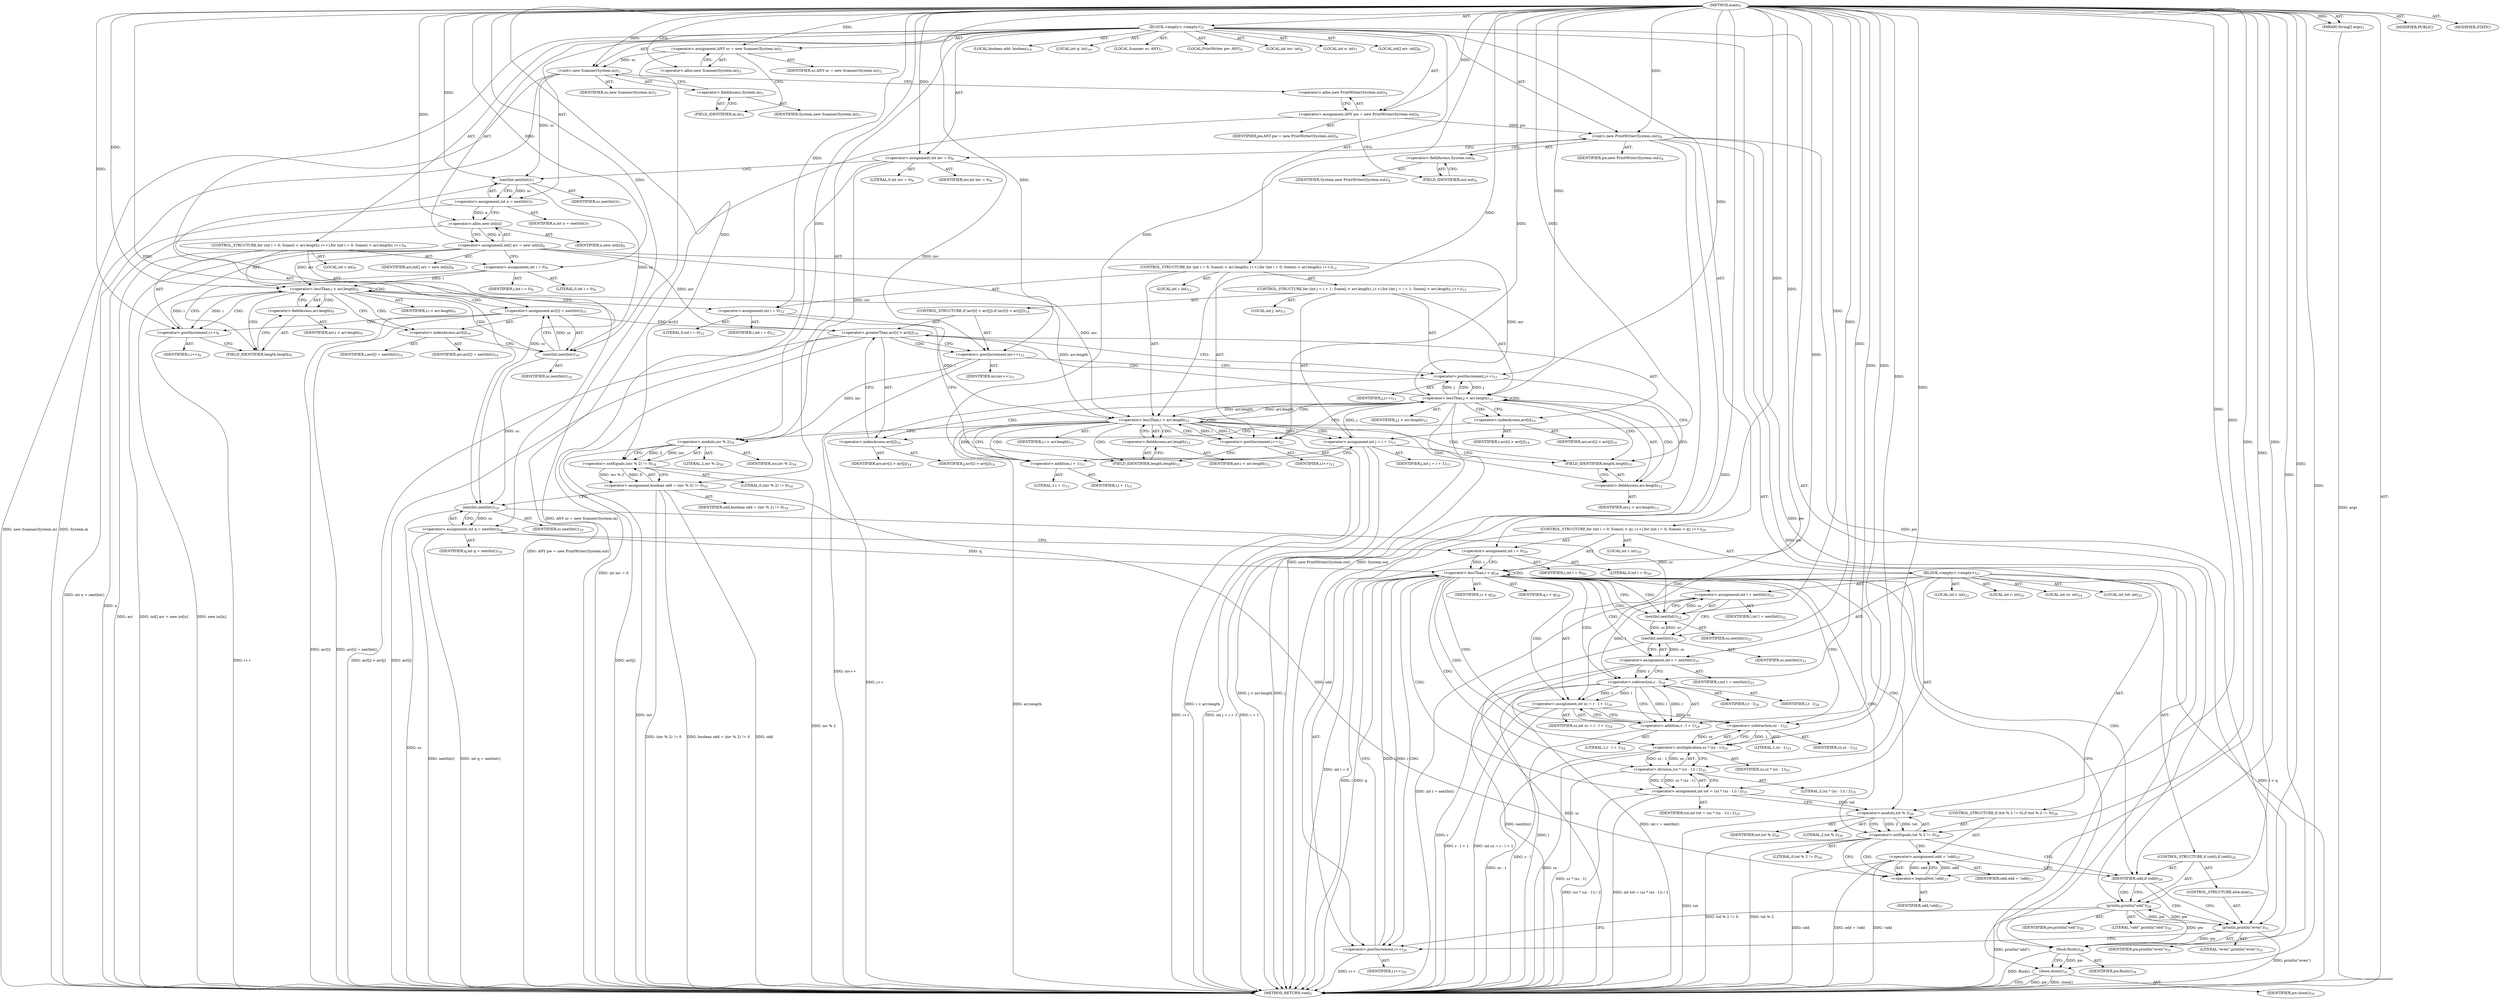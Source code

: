 digraph "main" {  
"21" [label = <(METHOD,main)<SUB>1</SUB>> ]
"22" [label = <(PARAM,String[] args)<SUB>1</SUB>> ]
"23" [label = <(BLOCK,&lt;empty&gt;,&lt;empty&gt;)<SUB>2</SUB>> ]
"4" [label = <(LOCAL,Scanner sc: ANY)<SUB>3</SUB>> ]
"24" [label = <(&lt;operator&gt;.assignment,ANY sc = new Scanner(System.in))<SUB>3</SUB>> ]
"25" [label = <(IDENTIFIER,sc,ANY sc = new Scanner(System.in))<SUB>3</SUB>> ]
"26" [label = <(&lt;operator&gt;.alloc,new Scanner(System.in))<SUB>3</SUB>> ]
"27" [label = <(&lt;init&gt;,new Scanner(System.in))<SUB>3</SUB>> ]
"3" [label = <(IDENTIFIER,sc,new Scanner(System.in))<SUB>3</SUB>> ]
"28" [label = <(&lt;operator&gt;.fieldAccess,System.in)<SUB>3</SUB>> ]
"29" [label = <(IDENTIFIER,System,new Scanner(System.in))<SUB>3</SUB>> ]
"30" [label = <(FIELD_IDENTIFIER,in,in)<SUB>3</SUB>> ]
"6" [label = <(LOCAL,PrintWriter pw: ANY)<SUB>4</SUB>> ]
"31" [label = <(&lt;operator&gt;.assignment,ANY pw = new PrintWriter(System.out))<SUB>4</SUB>> ]
"32" [label = <(IDENTIFIER,pw,ANY pw = new PrintWriter(System.out))<SUB>4</SUB>> ]
"33" [label = <(&lt;operator&gt;.alloc,new PrintWriter(System.out))<SUB>4</SUB>> ]
"34" [label = <(&lt;init&gt;,new PrintWriter(System.out))<SUB>4</SUB>> ]
"5" [label = <(IDENTIFIER,pw,new PrintWriter(System.out))<SUB>4</SUB>> ]
"35" [label = <(&lt;operator&gt;.fieldAccess,System.out)<SUB>4</SUB>> ]
"36" [label = <(IDENTIFIER,System,new PrintWriter(System.out))<SUB>4</SUB>> ]
"37" [label = <(FIELD_IDENTIFIER,out,out)<SUB>4</SUB>> ]
"38" [label = <(LOCAL,int inv: int)<SUB>6</SUB>> ]
"39" [label = <(&lt;operator&gt;.assignment,int inv = 0)<SUB>6</SUB>> ]
"40" [label = <(IDENTIFIER,inv,int inv = 0)<SUB>6</SUB>> ]
"41" [label = <(LITERAL,0,int inv = 0)<SUB>6</SUB>> ]
"42" [label = <(LOCAL,int n: int)<SUB>7</SUB>> ]
"43" [label = <(&lt;operator&gt;.assignment,int n = nextInt())<SUB>7</SUB>> ]
"44" [label = <(IDENTIFIER,n,int n = nextInt())<SUB>7</SUB>> ]
"45" [label = <(nextInt,nextInt())<SUB>7</SUB>> ]
"46" [label = <(IDENTIFIER,sc,nextInt())<SUB>7</SUB>> ]
"47" [label = <(LOCAL,int[] arr: int[])<SUB>8</SUB>> ]
"48" [label = <(&lt;operator&gt;.assignment,int[] arr = new int[n])<SUB>8</SUB>> ]
"49" [label = <(IDENTIFIER,arr,int[] arr = new int[n])<SUB>8</SUB>> ]
"50" [label = <(&lt;operator&gt;.alloc,new int[n])> ]
"51" [label = <(IDENTIFIER,n,new int[n])<SUB>8</SUB>> ]
"52" [label = <(CONTROL_STRUCTURE,for (int i = 0; Some(i &lt; arr.length); i++),for (int i = 0; Some(i &lt; arr.length); i++))<SUB>9</SUB>> ]
"53" [label = <(LOCAL,int i: int)<SUB>9</SUB>> ]
"54" [label = <(&lt;operator&gt;.assignment,int i = 0)<SUB>9</SUB>> ]
"55" [label = <(IDENTIFIER,i,int i = 0)<SUB>9</SUB>> ]
"56" [label = <(LITERAL,0,int i = 0)<SUB>9</SUB>> ]
"57" [label = <(&lt;operator&gt;.lessThan,i &lt; arr.length)<SUB>9</SUB>> ]
"58" [label = <(IDENTIFIER,i,i &lt; arr.length)<SUB>9</SUB>> ]
"59" [label = <(&lt;operator&gt;.fieldAccess,arr.length)<SUB>9</SUB>> ]
"60" [label = <(IDENTIFIER,arr,i &lt; arr.length)<SUB>9</SUB>> ]
"61" [label = <(FIELD_IDENTIFIER,length,length)<SUB>9</SUB>> ]
"62" [label = <(&lt;operator&gt;.postIncrement,i++)<SUB>9</SUB>> ]
"63" [label = <(IDENTIFIER,i,i++)<SUB>9</SUB>> ]
"64" [label = <(&lt;operator&gt;.assignment,arr[i] = nextInt())<SUB>10</SUB>> ]
"65" [label = <(&lt;operator&gt;.indexAccess,arr[i])<SUB>10</SUB>> ]
"66" [label = <(IDENTIFIER,arr,arr[i] = nextInt())<SUB>10</SUB>> ]
"67" [label = <(IDENTIFIER,i,arr[i] = nextInt())<SUB>10</SUB>> ]
"68" [label = <(nextInt,nextInt())<SUB>10</SUB>> ]
"69" [label = <(IDENTIFIER,sc,nextInt())<SUB>10</SUB>> ]
"70" [label = <(CONTROL_STRUCTURE,for (int i = 0; Some(i &lt; arr.length); i++),for (int i = 0; Some(i &lt; arr.length); i++))<SUB>12</SUB>> ]
"71" [label = <(LOCAL,int i: int)<SUB>12</SUB>> ]
"72" [label = <(&lt;operator&gt;.assignment,int i = 0)<SUB>12</SUB>> ]
"73" [label = <(IDENTIFIER,i,int i = 0)<SUB>12</SUB>> ]
"74" [label = <(LITERAL,0,int i = 0)<SUB>12</SUB>> ]
"75" [label = <(&lt;operator&gt;.lessThan,i &lt; arr.length)<SUB>12</SUB>> ]
"76" [label = <(IDENTIFIER,i,i &lt; arr.length)<SUB>12</SUB>> ]
"77" [label = <(&lt;operator&gt;.fieldAccess,arr.length)<SUB>12</SUB>> ]
"78" [label = <(IDENTIFIER,arr,i &lt; arr.length)<SUB>12</SUB>> ]
"79" [label = <(FIELD_IDENTIFIER,length,length)<SUB>12</SUB>> ]
"80" [label = <(&lt;operator&gt;.postIncrement,i++)<SUB>12</SUB>> ]
"81" [label = <(IDENTIFIER,i,i++)<SUB>12</SUB>> ]
"82" [label = <(CONTROL_STRUCTURE,for (int j = i + 1; Some(j &lt; arr.length); j++),for (int j = i + 1; Some(j &lt; arr.length); j++))<SUB>13</SUB>> ]
"83" [label = <(LOCAL,int j: int)<SUB>13</SUB>> ]
"84" [label = <(&lt;operator&gt;.assignment,int j = i + 1)<SUB>13</SUB>> ]
"85" [label = <(IDENTIFIER,j,int j = i + 1)<SUB>13</SUB>> ]
"86" [label = <(&lt;operator&gt;.addition,i + 1)<SUB>13</SUB>> ]
"87" [label = <(IDENTIFIER,i,i + 1)<SUB>13</SUB>> ]
"88" [label = <(LITERAL,1,i + 1)<SUB>13</SUB>> ]
"89" [label = <(&lt;operator&gt;.lessThan,j &lt; arr.length)<SUB>13</SUB>> ]
"90" [label = <(IDENTIFIER,j,j &lt; arr.length)<SUB>13</SUB>> ]
"91" [label = <(&lt;operator&gt;.fieldAccess,arr.length)<SUB>13</SUB>> ]
"92" [label = <(IDENTIFIER,arr,j &lt; arr.length)<SUB>13</SUB>> ]
"93" [label = <(FIELD_IDENTIFIER,length,length)<SUB>13</SUB>> ]
"94" [label = <(&lt;operator&gt;.postIncrement,j++)<SUB>13</SUB>> ]
"95" [label = <(IDENTIFIER,j,j++)<SUB>13</SUB>> ]
"96" [label = <(CONTROL_STRUCTURE,if (arr[i] &gt; arr[j]),if (arr[i] &gt; arr[j]))<SUB>14</SUB>> ]
"97" [label = <(&lt;operator&gt;.greaterThan,arr[i] &gt; arr[j])<SUB>14</SUB>> ]
"98" [label = <(&lt;operator&gt;.indexAccess,arr[i])<SUB>14</SUB>> ]
"99" [label = <(IDENTIFIER,arr,arr[i] &gt; arr[j])<SUB>14</SUB>> ]
"100" [label = <(IDENTIFIER,i,arr[i] &gt; arr[j])<SUB>14</SUB>> ]
"101" [label = <(&lt;operator&gt;.indexAccess,arr[j])<SUB>14</SUB>> ]
"102" [label = <(IDENTIFIER,arr,arr[i] &gt; arr[j])<SUB>14</SUB>> ]
"103" [label = <(IDENTIFIER,j,arr[i] &gt; arr[j])<SUB>14</SUB>> ]
"104" [label = <(&lt;operator&gt;.postIncrement,inv++)<SUB>15</SUB>> ]
"105" [label = <(IDENTIFIER,inv,inv++)<SUB>15</SUB>> ]
"106" [label = <(LOCAL,boolean odd: boolean)<SUB>18</SUB>> ]
"107" [label = <(&lt;operator&gt;.assignment,boolean odd = (inv % 2) != 0)<SUB>18</SUB>> ]
"108" [label = <(IDENTIFIER,odd,boolean odd = (inv % 2) != 0)<SUB>18</SUB>> ]
"109" [label = <(&lt;operator&gt;.notEquals,(inv % 2) != 0)<SUB>18</SUB>> ]
"110" [label = <(&lt;operator&gt;.modulo,inv % 2)<SUB>18</SUB>> ]
"111" [label = <(IDENTIFIER,inv,inv % 2)<SUB>18</SUB>> ]
"112" [label = <(LITERAL,2,inv % 2)<SUB>18</SUB>> ]
"113" [label = <(LITERAL,0,(inv % 2) != 0)<SUB>18</SUB>> ]
"114" [label = <(LOCAL,int q: int)<SUB>19</SUB>> ]
"115" [label = <(&lt;operator&gt;.assignment,int q = nextInt())<SUB>19</SUB>> ]
"116" [label = <(IDENTIFIER,q,int q = nextInt())<SUB>19</SUB>> ]
"117" [label = <(nextInt,nextInt())<SUB>19</SUB>> ]
"118" [label = <(IDENTIFIER,sc,nextInt())<SUB>19</SUB>> ]
"119" [label = <(CONTROL_STRUCTURE,for (int i = 0; Some(i &lt; q); i++),for (int i = 0; Some(i &lt; q); i++))<SUB>20</SUB>> ]
"120" [label = <(LOCAL,int i: int)<SUB>20</SUB>> ]
"121" [label = <(&lt;operator&gt;.assignment,int i = 0)<SUB>20</SUB>> ]
"122" [label = <(IDENTIFIER,i,int i = 0)<SUB>20</SUB>> ]
"123" [label = <(LITERAL,0,int i = 0)<SUB>20</SUB>> ]
"124" [label = <(&lt;operator&gt;.lessThan,i &lt; q)<SUB>20</SUB>> ]
"125" [label = <(IDENTIFIER,i,i &lt; q)<SUB>20</SUB>> ]
"126" [label = <(IDENTIFIER,q,i &lt; q)<SUB>20</SUB>> ]
"127" [label = <(&lt;operator&gt;.postIncrement,i++)<SUB>20</SUB>> ]
"128" [label = <(IDENTIFIER,i,i++)<SUB>20</SUB>> ]
"129" [label = <(BLOCK,&lt;empty&gt;,&lt;empty&gt;)<SUB>21</SUB>> ]
"130" [label = <(LOCAL,int l: int)<SUB>22</SUB>> ]
"131" [label = <(&lt;operator&gt;.assignment,int l = nextInt())<SUB>22</SUB>> ]
"132" [label = <(IDENTIFIER,l,int l = nextInt())<SUB>22</SUB>> ]
"133" [label = <(nextInt,nextInt())<SUB>22</SUB>> ]
"134" [label = <(IDENTIFIER,sc,nextInt())<SUB>22</SUB>> ]
"135" [label = <(LOCAL,int r: int)<SUB>23</SUB>> ]
"136" [label = <(&lt;operator&gt;.assignment,int r = nextInt())<SUB>23</SUB>> ]
"137" [label = <(IDENTIFIER,r,int r = nextInt())<SUB>23</SUB>> ]
"138" [label = <(nextInt,nextInt())<SUB>23</SUB>> ]
"139" [label = <(IDENTIFIER,sc,nextInt())<SUB>23</SUB>> ]
"140" [label = <(LOCAL,int sz: int)<SUB>24</SUB>> ]
"141" [label = <(&lt;operator&gt;.assignment,int sz = r - l + 1)<SUB>24</SUB>> ]
"142" [label = <(IDENTIFIER,sz,int sz = r - l + 1)<SUB>24</SUB>> ]
"143" [label = <(&lt;operator&gt;.addition,r - l + 1)<SUB>24</SUB>> ]
"144" [label = <(&lt;operator&gt;.subtraction,r - l)<SUB>24</SUB>> ]
"145" [label = <(IDENTIFIER,r,r - l)<SUB>24</SUB>> ]
"146" [label = <(IDENTIFIER,l,r - l)<SUB>24</SUB>> ]
"147" [label = <(LITERAL,1,r - l + 1)<SUB>24</SUB>> ]
"148" [label = <(LOCAL,int tot: int)<SUB>25</SUB>> ]
"149" [label = <(&lt;operator&gt;.assignment,int tot = (sz * (sz - 1)) / 2)<SUB>25</SUB>> ]
"150" [label = <(IDENTIFIER,tot,int tot = (sz * (sz - 1)) / 2)<SUB>25</SUB>> ]
"151" [label = <(&lt;operator&gt;.division,(sz * (sz - 1)) / 2)<SUB>25</SUB>> ]
"152" [label = <(&lt;operator&gt;.multiplication,sz * (sz - 1))<SUB>25</SUB>> ]
"153" [label = <(IDENTIFIER,sz,sz * (sz - 1))<SUB>25</SUB>> ]
"154" [label = <(&lt;operator&gt;.subtraction,sz - 1)<SUB>25</SUB>> ]
"155" [label = <(IDENTIFIER,sz,sz - 1)<SUB>25</SUB>> ]
"156" [label = <(LITERAL,1,sz - 1)<SUB>25</SUB>> ]
"157" [label = <(LITERAL,2,(sz * (sz - 1)) / 2)<SUB>25</SUB>> ]
"158" [label = <(CONTROL_STRUCTURE,if (tot % 2 != 0),if (tot % 2 != 0))<SUB>26</SUB>> ]
"159" [label = <(&lt;operator&gt;.notEquals,tot % 2 != 0)<SUB>26</SUB>> ]
"160" [label = <(&lt;operator&gt;.modulo,tot % 2)<SUB>26</SUB>> ]
"161" [label = <(IDENTIFIER,tot,tot % 2)<SUB>26</SUB>> ]
"162" [label = <(LITERAL,2,tot % 2)<SUB>26</SUB>> ]
"163" [label = <(LITERAL,0,tot % 2 != 0)<SUB>26</SUB>> ]
"164" [label = <(&lt;operator&gt;.assignment,odd = !odd)<SUB>27</SUB>> ]
"165" [label = <(IDENTIFIER,odd,odd = !odd)<SUB>27</SUB>> ]
"166" [label = <(&lt;operator&gt;.logicalNot,!odd)<SUB>27</SUB>> ]
"167" [label = <(IDENTIFIER,odd,!odd)<SUB>27</SUB>> ]
"168" [label = <(CONTROL_STRUCTURE,if (odd),if (odd))<SUB>28</SUB>> ]
"169" [label = <(IDENTIFIER,odd,if (odd))<SUB>28</SUB>> ]
"170" [label = <(println,println(&quot;odd&quot;))<SUB>29</SUB>> ]
"171" [label = <(IDENTIFIER,pw,println(&quot;odd&quot;))<SUB>29</SUB>> ]
"172" [label = <(LITERAL,&quot;odd&quot;,println(&quot;odd&quot;))<SUB>29</SUB>> ]
"173" [label = <(CONTROL_STRUCTURE,else,else)<SUB>31</SUB>> ]
"174" [label = <(println,println(&quot;even&quot;))<SUB>31</SUB>> ]
"175" [label = <(IDENTIFIER,pw,println(&quot;even&quot;))<SUB>31</SUB>> ]
"176" [label = <(LITERAL,&quot;even&quot;,println(&quot;even&quot;))<SUB>31</SUB>> ]
"177" [label = <(flush,flush())<SUB>34</SUB>> ]
"178" [label = <(IDENTIFIER,pw,flush())<SUB>34</SUB>> ]
"179" [label = <(close,close())<SUB>35</SUB>> ]
"180" [label = <(IDENTIFIER,pw,close())<SUB>35</SUB>> ]
"181" [label = <(MODIFIER,PUBLIC)> ]
"182" [label = <(MODIFIER,STATIC)> ]
"183" [label = <(METHOD_RETURN,void)<SUB>1</SUB>> ]
  "21" -> "22"  [ label = "AST: "] 
  "21" -> "23"  [ label = "AST: "] 
  "21" -> "181"  [ label = "AST: "] 
  "21" -> "182"  [ label = "AST: "] 
  "21" -> "183"  [ label = "AST: "] 
  "23" -> "4"  [ label = "AST: "] 
  "23" -> "24"  [ label = "AST: "] 
  "23" -> "27"  [ label = "AST: "] 
  "23" -> "6"  [ label = "AST: "] 
  "23" -> "31"  [ label = "AST: "] 
  "23" -> "34"  [ label = "AST: "] 
  "23" -> "38"  [ label = "AST: "] 
  "23" -> "39"  [ label = "AST: "] 
  "23" -> "42"  [ label = "AST: "] 
  "23" -> "43"  [ label = "AST: "] 
  "23" -> "47"  [ label = "AST: "] 
  "23" -> "48"  [ label = "AST: "] 
  "23" -> "52"  [ label = "AST: "] 
  "23" -> "70"  [ label = "AST: "] 
  "23" -> "106"  [ label = "AST: "] 
  "23" -> "107"  [ label = "AST: "] 
  "23" -> "114"  [ label = "AST: "] 
  "23" -> "115"  [ label = "AST: "] 
  "23" -> "119"  [ label = "AST: "] 
  "23" -> "177"  [ label = "AST: "] 
  "23" -> "179"  [ label = "AST: "] 
  "24" -> "25"  [ label = "AST: "] 
  "24" -> "26"  [ label = "AST: "] 
  "27" -> "3"  [ label = "AST: "] 
  "27" -> "28"  [ label = "AST: "] 
  "28" -> "29"  [ label = "AST: "] 
  "28" -> "30"  [ label = "AST: "] 
  "31" -> "32"  [ label = "AST: "] 
  "31" -> "33"  [ label = "AST: "] 
  "34" -> "5"  [ label = "AST: "] 
  "34" -> "35"  [ label = "AST: "] 
  "35" -> "36"  [ label = "AST: "] 
  "35" -> "37"  [ label = "AST: "] 
  "39" -> "40"  [ label = "AST: "] 
  "39" -> "41"  [ label = "AST: "] 
  "43" -> "44"  [ label = "AST: "] 
  "43" -> "45"  [ label = "AST: "] 
  "45" -> "46"  [ label = "AST: "] 
  "48" -> "49"  [ label = "AST: "] 
  "48" -> "50"  [ label = "AST: "] 
  "50" -> "51"  [ label = "AST: "] 
  "52" -> "53"  [ label = "AST: "] 
  "52" -> "54"  [ label = "AST: "] 
  "52" -> "57"  [ label = "AST: "] 
  "52" -> "62"  [ label = "AST: "] 
  "52" -> "64"  [ label = "AST: "] 
  "54" -> "55"  [ label = "AST: "] 
  "54" -> "56"  [ label = "AST: "] 
  "57" -> "58"  [ label = "AST: "] 
  "57" -> "59"  [ label = "AST: "] 
  "59" -> "60"  [ label = "AST: "] 
  "59" -> "61"  [ label = "AST: "] 
  "62" -> "63"  [ label = "AST: "] 
  "64" -> "65"  [ label = "AST: "] 
  "64" -> "68"  [ label = "AST: "] 
  "65" -> "66"  [ label = "AST: "] 
  "65" -> "67"  [ label = "AST: "] 
  "68" -> "69"  [ label = "AST: "] 
  "70" -> "71"  [ label = "AST: "] 
  "70" -> "72"  [ label = "AST: "] 
  "70" -> "75"  [ label = "AST: "] 
  "70" -> "80"  [ label = "AST: "] 
  "70" -> "82"  [ label = "AST: "] 
  "72" -> "73"  [ label = "AST: "] 
  "72" -> "74"  [ label = "AST: "] 
  "75" -> "76"  [ label = "AST: "] 
  "75" -> "77"  [ label = "AST: "] 
  "77" -> "78"  [ label = "AST: "] 
  "77" -> "79"  [ label = "AST: "] 
  "80" -> "81"  [ label = "AST: "] 
  "82" -> "83"  [ label = "AST: "] 
  "82" -> "84"  [ label = "AST: "] 
  "82" -> "89"  [ label = "AST: "] 
  "82" -> "94"  [ label = "AST: "] 
  "82" -> "96"  [ label = "AST: "] 
  "84" -> "85"  [ label = "AST: "] 
  "84" -> "86"  [ label = "AST: "] 
  "86" -> "87"  [ label = "AST: "] 
  "86" -> "88"  [ label = "AST: "] 
  "89" -> "90"  [ label = "AST: "] 
  "89" -> "91"  [ label = "AST: "] 
  "91" -> "92"  [ label = "AST: "] 
  "91" -> "93"  [ label = "AST: "] 
  "94" -> "95"  [ label = "AST: "] 
  "96" -> "97"  [ label = "AST: "] 
  "96" -> "104"  [ label = "AST: "] 
  "97" -> "98"  [ label = "AST: "] 
  "97" -> "101"  [ label = "AST: "] 
  "98" -> "99"  [ label = "AST: "] 
  "98" -> "100"  [ label = "AST: "] 
  "101" -> "102"  [ label = "AST: "] 
  "101" -> "103"  [ label = "AST: "] 
  "104" -> "105"  [ label = "AST: "] 
  "107" -> "108"  [ label = "AST: "] 
  "107" -> "109"  [ label = "AST: "] 
  "109" -> "110"  [ label = "AST: "] 
  "109" -> "113"  [ label = "AST: "] 
  "110" -> "111"  [ label = "AST: "] 
  "110" -> "112"  [ label = "AST: "] 
  "115" -> "116"  [ label = "AST: "] 
  "115" -> "117"  [ label = "AST: "] 
  "117" -> "118"  [ label = "AST: "] 
  "119" -> "120"  [ label = "AST: "] 
  "119" -> "121"  [ label = "AST: "] 
  "119" -> "124"  [ label = "AST: "] 
  "119" -> "127"  [ label = "AST: "] 
  "119" -> "129"  [ label = "AST: "] 
  "121" -> "122"  [ label = "AST: "] 
  "121" -> "123"  [ label = "AST: "] 
  "124" -> "125"  [ label = "AST: "] 
  "124" -> "126"  [ label = "AST: "] 
  "127" -> "128"  [ label = "AST: "] 
  "129" -> "130"  [ label = "AST: "] 
  "129" -> "131"  [ label = "AST: "] 
  "129" -> "135"  [ label = "AST: "] 
  "129" -> "136"  [ label = "AST: "] 
  "129" -> "140"  [ label = "AST: "] 
  "129" -> "141"  [ label = "AST: "] 
  "129" -> "148"  [ label = "AST: "] 
  "129" -> "149"  [ label = "AST: "] 
  "129" -> "158"  [ label = "AST: "] 
  "129" -> "168"  [ label = "AST: "] 
  "131" -> "132"  [ label = "AST: "] 
  "131" -> "133"  [ label = "AST: "] 
  "133" -> "134"  [ label = "AST: "] 
  "136" -> "137"  [ label = "AST: "] 
  "136" -> "138"  [ label = "AST: "] 
  "138" -> "139"  [ label = "AST: "] 
  "141" -> "142"  [ label = "AST: "] 
  "141" -> "143"  [ label = "AST: "] 
  "143" -> "144"  [ label = "AST: "] 
  "143" -> "147"  [ label = "AST: "] 
  "144" -> "145"  [ label = "AST: "] 
  "144" -> "146"  [ label = "AST: "] 
  "149" -> "150"  [ label = "AST: "] 
  "149" -> "151"  [ label = "AST: "] 
  "151" -> "152"  [ label = "AST: "] 
  "151" -> "157"  [ label = "AST: "] 
  "152" -> "153"  [ label = "AST: "] 
  "152" -> "154"  [ label = "AST: "] 
  "154" -> "155"  [ label = "AST: "] 
  "154" -> "156"  [ label = "AST: "] 
  "158" -> "159"  [ label = "AST: "] 
  "158" -> "164"  [ label = "AST: "] 
  "159" -> "160"  [ label = "AST: "] 
  "159" -> "163"  [ label = "AST: "] 
  "160" -> "161"  [ label = "AST: "] 
  "160" -> "162"  [ label = "AST: "] 
  "164" -> "165"  [ label = "AST: "] 
  "164" -> "166"  [ label = "AST: "] 
  "166" -> "167"  [ label = "AST: "] 
  "168" -> "169"  [ label = "AST: "] 
  "168" -> "170"  [ label = "AST: "] 
  "168" -> "173"  [ label = "AST: "] 
  "170" -> "171"  [ label = "AST: "] 
  "170" -> "172"  [ label = "AST: "] 
  "173" -> "174"  [ label = "AST: "] 
  "174" -> "175"  [ label = "AST: "] 
  "174" -> "176"  [ label = "AST: "] 
  "177" -> "178"  [ label = "AST: "] 
  "179" -> "180"  [ label = "AST: "] 
  "24" -> "30"  [ label = "CFG: "] 
  "27" -> "33"  [ label = "CFG: "] 
  "31" -> "37"  [ label = "CFG: "] 
  "34" -> "39"  [ label = "CFG: "] 
  "39" -> "45"  [ label = "CFG: "] 
  "43" -> "50"  [ label = "CFG: "] 
  "48" -> "54"  [ label = "CFG: "] 
  "107" -> "117"  [ label = "CFG: "] 
  "115" -> "121"  [ label = "CFG: "] 
  "177" -> "179"  [ label = "CFG: "] 
  "179" -> "183"  [ label = "CFG: "] 
  "26" -> "24"  [ label = "CFG: "] 
  "28" -> "27"  [ label = "CFG: "] 
  "33" -> "31"  [ label = "CFG: "] 
  "35" -> "34"  [ label = "CFG: "] 
  "45" -> "43"  [ label = "CFG: "] 
  "50" -> "48"  [ label = "CFG: "] 
  "54" -> "61"  [ label = "CFG: "] 
  "57" -> "65"  [ label = "CFG: "] 
  "57" -> "72"  [ label = "CFG: "] 
  "62" -> "61"  [ label = "CFG: "] 
  "64" -> "62"  [ label = "CFG: "] 
  "72" -> "79"  [ label = "CFG: "] 
  "75" -> "86"  [ label = "CFG: "] 
  "75" -> "110"  [ label = "CFG: "] 
  "80" -> "79"  [ label = "CFG: "] 
  "109" -> "107"  [ label = "CFG: "] 
  "117" -> "115"  [ label = "CFG: "] 
  "121" -> "124"  [ label = "CFG: "] 
  "124" -> "133"  [ label = "CFG: "] 
  "124" -> "177"  [ label = "CFG: "] 
  "127" -> "124"  [ label = "CFG: "] 
  "30" -> "28"  [ label = "CFG: "] 
  "37" -> "35"  [ label = "CFG: "] 
  "59" -> "57"  [ label = "CFG: "] 
  "65" -> "68"  [ label = "CFG: "] 
  "68" -> "64"  [ label = "CFG: "] 
  "77" -> "75"  [ label = "CFG: "] 
  "84" -> "93"  [ label = "CFG: "] 
  "89" -> "98"  [ label = "CFG: "] 
  "89" -> "80"  [ label = "CFG: "] 
  "94" -> "93"  [ label = "CFG: "] 
  "110" -> "109"  [ label = "CFG: "] 
  "131" -> "138"  [ label = "CFG: "] 
  "136" -> "144"  [ label = "CFG: "] 
  "141" -> "154"  [ label = "CFG: "] 
  "149" -> "160"  [ label = "CFG: "] 
  "61" -> "59"  [ label = "CFG: "] 
  "79" -> "77"  [ label = "CFG: "] 
  "86" -> "84"  [ label = "CFG: "] 
  "91" -> "89"  [ label = "CFG: "] 
  "97" -> "104"  [ label = "CFG: "] 
  "97" -> "94"  [ label = "CFG: "] 
  "104" -> "94"  [ label = "CFG: "] 
  "133" -> "131"  [ label = "CFG: "] 
  "138" -> "136"  [ label = "CFG: "] 
  "143" -> "141"  [ label = "CFG: "] 
  "151" -> "149"  [ label = "CFG: "] 
  "159" -> "169"  [ label = "CFG: "] 
  "159" -> "166"  [ label = "CFG: "] 
  "164" -> "169"  [ label = "CFG: "] 
  "169" -> "170"  [ label = "CFG: "] 
  "169" -> "174"  [ label = "CFG: "] 
  "170" -> "127"  [ label = "CFG: "] 
  "93" -> "91"  [ label = "CFG: "] 
  "98" -> "101"  [ label = "CFG: "] 
  "101" -> "97"  [ label = "CFG: "] 
  "144" -> "143"  [ label = "CFG: "] 
  "152" -> "151"  [ label = "CFG: "] 
  "160" -> "159"  [ label = "CFG: "] 
  "166" -> "164"  [ label = "CFG: "] 
  "174" -> "127"  [ label = "CFG: "] 
  "154" -> "152"  [ label = "CFG: "] 
  "21" -> "26"  [ label = "CFG: "] 
  "22" -> "183"  [ label = "DDG: args"] 
  "24" -> "183"  [ label = "DDG: ANY sc = new Scanner(System.in)"] 
  "27" -> "183"  [ label = "DDG: System.in"] 
  "27" -> "183"  [ label = "DDG: new Scanner(System.in)"] 
  "31" -> "183"  [ label = "DDG: ANY pw = new PrintWriter(System.out)"] 
  "34" -> "183"  [ label = "DDG: System.out"] 
  "34" -> "183"  [ label = "DDG: new PrintWriter(System.out)"] 
  "39" -> "183"  [ label = "DDG: int inv = 0"] 
  "43" -> "183"  [ label = "DDG: int n = nextInt()"] 
  "48" -> "183"  [ label = "DDG: arr"] 
  "50" -> "183"  [ label = "DDG: n"] 
  "48" -> "183"  [ label = "DDG: new int[n]"] 
  "48" -> "183"  [ label = "DDG: int[] arr = new int[n]"] 
  "75" -> "183"  [ label = "DDG: arr.length"] 
  "75" -> "183"  [ label = "DDG: i &lt; arr.length"] 
  "107" -> "183"  [ label = "DDG: odd"] 
  "110" -> "183"  [ label = "DDG: inv"] 
  "109" -> "183"  [ label = "DDG: inv % 2"] 
  "107" -> "183"  [ label = "DDG: (inv % 2) != 0"] 
  "107" -> "183"  [ label = "DDG: boolean odd = (inv % 2) != 0"] 
  "117" -> "183"  [ label = "DDG: sc"] 
  "115" -> "183"  [ label = "DDG: nextInt()"] 
  "115" -> "183"  [ label = "DDG: int q = nextInt()"] 
  "121" -> "183"  [ label = "DDG: int i = 0"] 
  "124" -> "183"  [ label = "DDG: i"] 
  "124" -> "183"  [ label = "DDG: q"] 
  "124" -> "183"  [ label = "DDG: i &lt; q"] 
  "177" -> "183"  [ label = "DDG: flush()"] 
  "179" -> "183"  [ label = "DDG: pw"] 
  "179" -> "183"  [ label = "DDG: close()"] 
  "131" -> "183"  [ label = "DDG: int l = nextInt()"] 
  "138" -> "183"  [ label = "DDG: sc"] 
  "136" -> "183"  [ label = "DDG: nextInt()"] 
  "136" -> "183"  [ label = "DDG: int r = nextInt()"] 
  "144" -> "183"  [ label = "DDG: r"] 
  "144" -> "183"  [ label = "DDG: l"] 
  "143" -> "183"  [ label = "DDG: r - l"] 
  "141" -> "183"  [ label = "DDG: r - l + 1"] 
  "141" -> "183"  [ label = "DDG: int sz = r - l + 1"] 
  "152" -> "183"  [ label = "DDG: sz"] 
  "152" -> "183"  [ label = "DDG: sz - 1"] 
  "151" -> "183"  [ label = "DDG: sz * (sz - 1)"] 
  "149" -> "183"  [ label = "DDG: (sz * (sz - 1)) / 2"] 
  "149" -> "183"  [ label = "DDG: int tot = (sz * (sz - 1)) / 2"] 
  "160" -> "183"  [ label = "DDG: tot"] 
  "159" -> "183"  [ label = "DDG: tot % 2"] 
  "159" -> "183"  [ label = "DDG: tot % 2 != 0"] 
  "164" -> "183"  [ label = "DDG: odd"] 
  "164" -> "183"  [ label = "DDG: !odd"] 
  "164" -> "183"  [ label = "DDG: odd = !odd"] 
  "174" -> "183"  [ label = "DDG: println(&quot;even&quot;)"] 
  "170" -> "183"  [ label = "DDG: println(&quot;odd&quot;)"] 
  "127" -> "183"  [ label = "DDG: i++"] 
  "84" -> "183"  [ label = "DDG: i + 1"] 
  "84" -> "183"  [ label = "DDG: int j = i + 1"] 
  "89" -> "183"  [ label = "DDG: j"] 
  "89" -> "183"  [ label = "DDG: j &lt; arr.length"] 
  "80" -> "183"  [ label = "DDG: i++"] 
  "97" -> "183"  [ label = "DDG: arr[i]"] 
  "97" -> "183"  [ label = "DDG: arr[j]"] 
  "97" -> "183"  [ label = "DDG: arr[i] &gt; arr[j]"] 
  "104" -> "183"  [ label = "DDG: inv++"] 
  "94" -> "183"  [ label = "DDG: j++"] 
  "64" -> "183"  [ label = "DDG: arr[i]"] 
  "64" -> "183"  [ label = "DDG: arr[i] = nextInt()"] 
  "62" -> "183"  [ label = "DDG: i++"] 
  "21" -> "22"  [ label = "DDG: "] 
  "21" -> "24"  [ label = "DDG: "] 
  "21" -> "31"  [ label = "DDG: "] 
  "21" -> "39"  [ label = "DDG: "] 
  "45" -> "43"  [ label = "DDG: sc"] 
  "50" -> "48"  [ label = "DDG: n"] 
  "109" -> "107"  [ label = "DDG: inv % 2"] 
  "109" -> "107"  [ label = "DDG: 0"] 
  "117" -> "115"  [ label = "DDG: sc"] 
  "24" -> "27"  [ label = "DDG: sc"] 
  "21" -> "27"  [ label = "DDG: "] 
  "31" -> "34"  [ label = "DDG: pw"] 
  "21" -> "34"  [ label = "DDG: "] 
  "21" -> "54"  [ label = "DDG: "] 
  "68" -> "64"  [ label = "DDG: sc"] 
  "21" -> "72"  [ label = "DDG: "] 
  "21" -> "121"  [ label = "DDG: "] 
  "34" -> "177"  [ label = "DDG: pw"] 
  "174" -> "177"  [ label = "DDG: pw"] 
  "170" -> "177"  [ label = "DDG: pw"] 
  "21" -> "177"  [ label = "DDG: "] 
  "177" -> "179"  [ label = "DDG: pw"] 
  "21" -> "179"  [ label = "DDG: "] 
  "27" -> "45"  [ label = "DDG: sc"] 
  "21" -> "45"  [ label = "DDG: "] 
  "43" -> "50"  [ label = "DDG: n"] 
  "21" -> "50"  [ label = "DDG: "] 
  "54" -> "57"  [ label = "DDG: i"] 
  "62" -> "57"  [ label = "DDG: i"] 
  "21" -> "57"  [ label = "DDG: "] 
  "48" -> "57"  [ label = "DDG: arr"] 
  "57" -> "62"  [ label = "DDG: i"] 
  "21" -> "62"  [ label = "DDG: "] 
  "72" -> "75"  [ label = "DDG: i"] 
  "80" -> "75"  [ label = "DDG: i"] 
  "21" -> "75"  [ label = "DDG: "] 
  "48" -> "75"  [ label = "DDG: arr"] 
  "57" -> "75"  [ label = "DDG: arr.length"] 
  "89" -> "75"  [ label = "DDG: arr.length"] 
  "21" -> "80"  [ label = "DDG: "] 
  "75" -> "80"  [ label = "DDG: i"] 
  "75" -> "84"  [ label = "DDG: i"] 
  "21" -> "84"  [ label = "DDG: "] 
  "110" -> "109"  [ label = "DDG: inv"] 
  "110" -> "109"  [ label = "DDG: 2"] 
  "21" -> "109"  [ label = "DDG: "] 
  "45" -> "117"  [ label = "DDG: sc"] 
  "68" -> "117"  [ label = "DDG: sc"] 
  "21" -> "117"  [ label = "DDG: "] 
  "121" -> "124"  [ label = "DDG: i"] 
  "127" -> "124"  [ label = "DDG: i"] 
  "21" -> "124"  [ label = "DDG: "] 
  "115" -> "124"  [ label = "DDG: q"] 
  "124" -> "127"  [ label = "DDG: i"] 
  "21" -> "127"  [ label = "DDG: "] 
  "133" -> "131"  [ label = "DDG: sc"] 
  "138" -> "136"  [ label = "DDG: sc"] 
  "144" -> "141"  [ label = "DDG: r"] 
  "144" -> "141"  [ label = "DDG: l"] 
  "21" -> "141"  [ label = "DDG: "] 
  "151" -> "149"  [ label = "DDG: sz * (sz - 1)"] 
  "151" -> "149"  [ label = "DDG: 2"] 
  "45" -> "68"  [ label = "DDG: sc"] 
  "21" -> "68"  [ label = "DDG: "] 
  "84" -> "89"  [ label = "DDG: j"] 
  "94" -> "89"  [ label = "DDG: j"] 
  "21" -> "89"  [ label = "DDG: "] 
  "48" -> "89"  [ label = "DDG: arr"] 
  "75" -> "89"  [ label = "DDG: arr.length"] 
  "89" -> "94"  [ label = "DDG: j"] 
  "21" -> "94"  [ label = "DDG: "] 
  "39" -> "110"  [ label = "DDG: inv"] 
  "104" -> "110"  [ label = "DDG: inv"] 
  "21" -> "110"  [ label = "DDG: "] 
  "166" -> "164"  [ label = "DDG: odd"] 
  "21" -> "169"  [ label = "DDG: "] 
  "75" -> "86"  [ label = "DDG: i"] 
  "21" -> "86"  [ label = "DDG: "] 
  "48" -> "97"  [ label = "DDG: arr"] 
  "64" -> "97"  [ label = "DDG: arr[i]"] 
  "39" -> "104"  [ label = "DDG: inv"] 
  "21" -> "104"  [ label = "DDG: "] 
  "117" -> "133"  [ label = "DDG: sc"] 
  "138" -> "133"  [ label = "DDG: sc"] 
  "21" -> "133"  [ label = "DDG: "] 
  "133" -> "138"  [ label = "DDG: sc"] 
  "21" -> "138"  [ label = "DDG: "] 
  "144" -> "143"  [ label = "DDG: r"] 
  "144" -> "143"  [ label = "DDG: l"] 
  "21" -> "143"  [ label = "DDG: "] 
  "152" -> "151"  [ label = "DDG: sz"] 
  "152" -> "151"  [ label = "DDG: sz - 1"] 
  "21" -> "151"  [ label = "DDG: "] 
  "160" -> "159"  [ label = "DDG: tot"] 
  "160" -> "159"  [ label = "DDG: 2"] 
  "21" -> "159"  [ label = "DDG: "] 
  "34" -> "170"  [ label = "DDG: pw"] 
  "174" -> "170"  [ label = "DDG: pw"] 
  "21" -> "170"  [ label = "DDG: "] 
  "136" -> "144"  [ label = "DDG: r"] 
  "21" -> "144"  [ label = "DDG: "] 
  "131" -> "144"  [ label = "DDG: l"] 
  "154" -> "152"  [ label = "DDG: sz"] 
  "21" -> "152"  [ label = "DDG: "] 
  "154" -> "152"  [ label = "DDG: 1"] 
  "149" -> "160"  [ label = "DDG: tot"] 
  "21" -> "160"  [ label = "DDG: "] 
  "107" -> "166"  [ label = "DDG: odd"] 
  "164" -> "166"  [ label = "DDG: odd"] 
  "21" -> "166"  [ label = "DDG: "] 
  "34" -> "174"  [ label = "DDG: pw"] 
  "170" -> "174"  [ label = "DDG: pw"] 
  "21" -> "174"  [ label = "DDG: "] 
  "141" -> "154"  [ label = "DDG: sz"] 
  "21" -> "154"  [ label = "DDG: "] 
  "57" -> "68"  [ label = "CDG: "] 
  "57" -> "64"  [ label = "CDG: "] 
  "57" -> "57"  [ label = "CDG: "] 
  "57" -> "65"  [ label = "CDG: "] 
  "57" -> "59"  [ label = "CDG: "] 
  "57" -> "61"  [ label = "CDG: "] 
  "57" -> "62"  [ label = "CDG: "] 
  "75" -> "77"  [ label = "CDG: "] 
  "75" -> "89"  [ label = "CDG: "] 
  "75" -> "75"  [ label = "CDG: "] 
  "75" -> "84"  [ label = "CDG: "] 
  "75" -> "91"  [ label = "CDG: "] 
  "75" -> "93"  [ label = "CDG: "] 
  "75" -> "79"  [ label = "CDG: "] 
  "75" -> "80"  [ label = "CDG: "] 
  "75" -> "86"  [ label = "CDG: "] 
  "124" -> "160"  [ label = "CDG: "] 
  "124" -> "141"  [ label = "CDG: "] 
  "124" -> "136"  [ label = "CDG: "] 
  "124" -> "154"  [ label = "CDG: "] 
  "124" -> "169"  [ label = "CDG: "] 
  "124" -> "131"  [ label = "CDG: "] 
  "124" -> "149"  [ label = "CDG: "] 
  "124" -> "151"  [ label = "CDG: "] 
  "124" -> "159"  [ label = "CDG: "] 
  "124" -> "144"  [ label = "CDG: "] 
  "124" -> "138"  [ label = "CDG: "] 
  "124" -> "143"  [ label = "CDG: "] 
  "124" -> "152"  [ label = "CDG: "] 
  "124" -> "127"  [ label = "CDG: "] 
  "124" -> "124"  [ label = "CDG: "] 
  "124" -> "133"  [ label = "CDG: "] 
  "89" -> "94"  [ label = "CDG: "] 
  "89" -> "89"  [ label = "CDG: "] 
  "89" -> "98"  [ label = "CDG: "] 
  "89" -> "97"  [ label = "CDG: "] 
  "89" -> "91"  [ label = "CDG: "] 
  "89" -> "93"  [ label = "CDG: "] 
  "89" -> "101"  [ label = "CDG: "] 
  "97" -> "104"  [ label = "CDG: "] 
  "159" -> "166"  [ label = "CDG: "] 
  "159" -> "164"  [ label = "CDG: "] 
  "169" -> "170"  [ label = "CDG: "] 
  "169" -> "174"  [ label = "CDG: "] 
}
